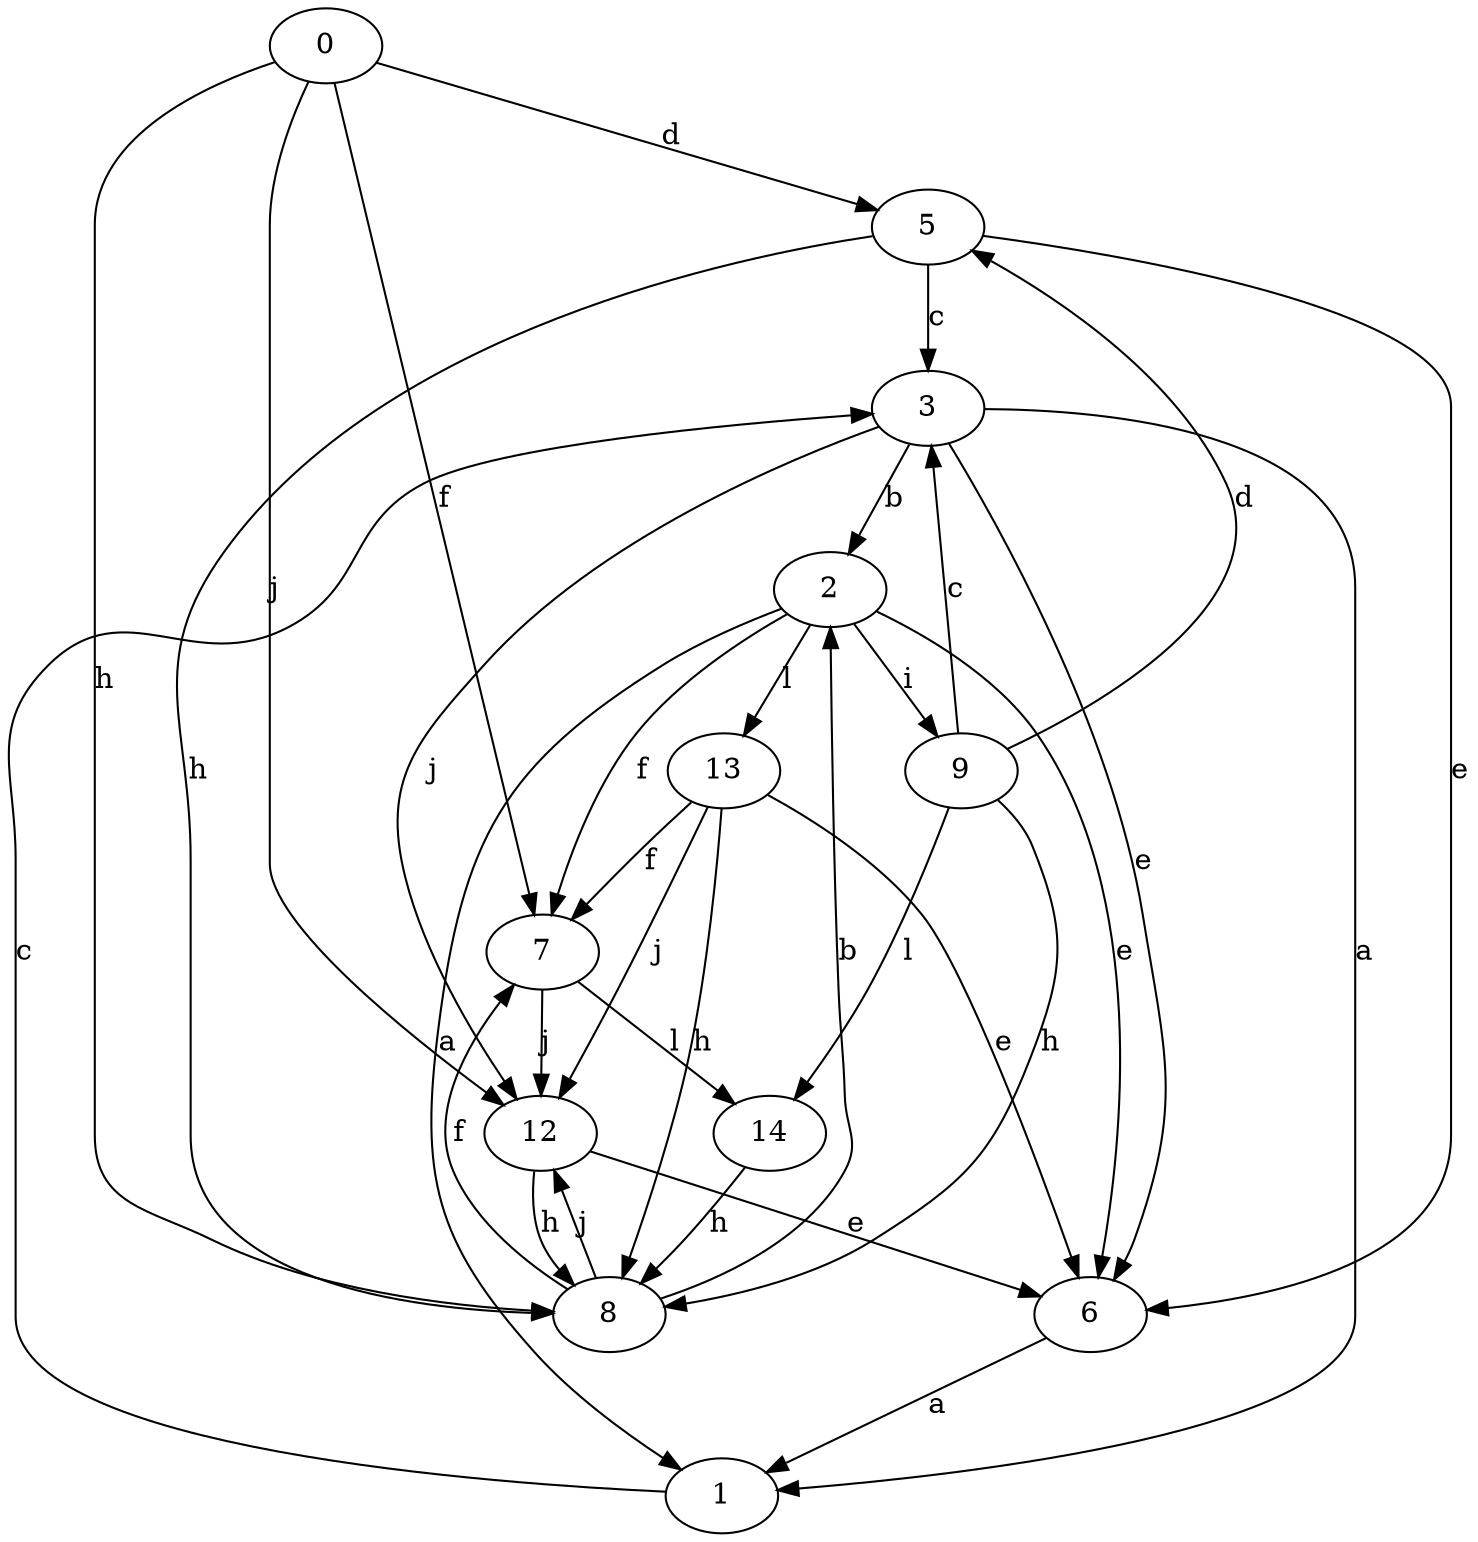 strict digraph  {
0;
1;
2;
3;
5;
6;
7;
8;
9;
12;
13;
14;
0 -> 5  [label=d];
0 -> 7  [label=f];
0 -> 8  [label=h];
0 -> 12  [label=j];
1 -> 3  [label=c];
2 -> 1  [label=a];
2 -> 6  [label=e];
2 -> 7  [label=f];
2 -> 9  [label=i];
2 -> 13  [label=l];
3 -> 1  [label=a];
3 -> 2  [label=b];
3 -> 6  [label=e];
3 -> 12  [label=j];
5 -> 3  [label=c];
5 -> 6  [label=e];
5 -> 8  [label=h];
6 -> 1  [label=a];
7 -> 12  [label=j];
7 -> 14  [label=l];
8 -> 2  [label=b];
8 -> 7  [label=f];
8 -> 12  [label=j];
9 -> 3  [label=c];
9 -> 5  [label=d];
9 -> 8  [label=h];
9 -> 14  [label=l];
12 -> 6  [label=e];
12 -> 8  [label=h];
13 -> 6  [label=e];
13 -> 7  [label=f];
13 -> 8  [label=h];
13 -> 12  [label=j];
14 -> 8  [label=h];
}
